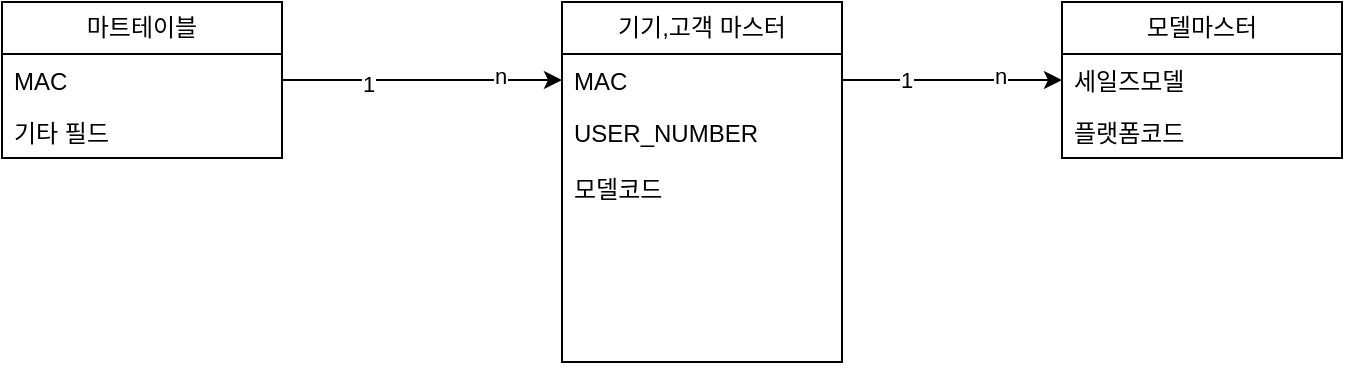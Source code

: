 <mxfile version="24.5.3" type="github">
  <diagram name="페이지-1" id="nMhM0KSZEZyB57PjE_ng">
    <mxGraphModel dx="2251" dy="786" grid="1" gridSize="10" guides="1" tooltips="1" connect="1" arrows="1" fold="1" page="1" pageScale="1" pageWidth="827" pageHeight="1169" math="0" shadow="0">
      <root>
        <mxCell id="0" />
        <mxCell id="1" parent="0" />
        <mxCell id="OQQWJWnoJwFwDdiUtq5j-1" value="마트테이블" style="swimlane;fontStyle=0;childLayout=stackLayout;horizontal=1;startSize=26;fillColor=none;horizontalStack=0;resizeParent=1;resizeParentMax=0;resizeLast=0;collapsible=1;marginBottom=0;whiteSpace=wrap;html=1;" vertex="1" parent="1">
          <mxGeometry x="50" y="220" width="140" height="78" as="geometry" />
        </mxCell>
        <mxCell id="OQQWJWnoJwFwDdiUtq5j-2" value="MAC" style="text;strokeColor=none;fillColor=none;align=left;verticalAlign=top;spacingLeft=4;spacingRight=4;overflow=hidden;rotatable=0;points=[[0,0.5],[1,0.5]];portConstraint=eastwest;whiteSpace=wrap;html=1;" vertex="1" parent="OQQWJWnoJwFwDdiUtq5j-1">
          <mxGeometry y="26" width="140" height="26" as="geometry" />
        </mxCell>
        <mxCell id="OQQWJWnoJwFwDdiUtq5j-4" value="기타 필드" style="text;strokeColor=none;fillColor=none;align=left;verticalAlign=top;spacingLeft=4;spacingRight=4;overflow=hidden;rotatable=0;points=[[0,0.5],[1,0.5]];portConstraint=eastwest;whiteSpace=wrap;html=1;" vertex="1" parent="OQQWJWnoJwFwDdiUtq5j-1">
          <mxGeometry y="52" width="140" height="26" as="geometry" />
        </mxCell>
        <mxCell id="OQQWJWnoJwFwDdiUtq5j-5" value="기기,고객 마스터" style="swimlane;fontStyle=0;childLayout=stackLayout;horizontal=1;startSize=26;fillColor=none;horizontalStack=0;resizeParent=1;resizeParentMax=0;resizeLast=0;collapsible=1;marginBottom=0;whiteSpace=wrap;html=1;" vertex="1" parent="1">
          <mxGeometry x="330" y="220" width="140" height="180" as="geometry" />
        </mxCell>
        <mxCell id="OQQWJWnoJwFwDdiUtq5j-6" value="MAC" style="text;strokeColor=none;fillColor=none;align=left;verticalAlign=top;spacingLeft=4;spacingRight=4;overflow=hidden;rotatable=0;points=[[0,0.5],[1,0.5]];portConstraint=eastwest;whiteSpace=wrap;html=1;" vertex="1" parent="OQQWJWnoJwFwDdiUtq5j-5">
          <mxGeometry y="26" width="140" height="26" as="geometry" />
        </mxCell>
        <mxCell id="OQQWJWnoJwFwDdiUtq5j-7" value="USER_NUMBER" style="text;strokeColor=none;fillColor=none;align=left;verticalAlign=top;spacingLeft=4;spacingRight=4;overflow=hidden;rotatable=0;points=[[0,0.5],[1,0.5]];portConstraint=eastwest;whiteSpace=wrap;html=1;" vertex="1" parent="OQQWJWnoJwFwDdiUtq5j-5">
          <mxGeometry y="52" width="140" height="128" as="geometry" />
        </mxCell>
        <mxCell id="OQQWJWnoJwFwDdiUtq5j-12" style="edgeStyle=orthogonalEdgeStyle;rounded=0;orthogonalLoop=1;jettySize=auto;html=1;entryX=0;entryY=0.5;entryDx=0;entryDy=0;" edge="1" parent="1" source="OQQWJWnoJwFwDdiUtq5j-2" target="OQQWJWnoJwFwDdiUtq5j-6">
          <mxGeometry relative="1" as="geometry" />
        </mxCell>
        <mxCell id="OQQWJWnoJwFwDdiUtq5j-13" value="1" style="edgeLabel;html=1;align=center;verticalAlign=middle;resizable=0;points=[];" vertex="1" connectable="0" parent="OQQWJWnoJwFwDdiUtq5j-12">
          <mxGeometry x="-0.386" y="-2" relative="1" as="geometry">
            <mxPoint as="offset" />
          </mxGeometry>
        </mxCell>
        <mxCell id="OQQWJWnoJwFwDdiUtq5j-14" value="n" style="edgeLabel;html=1;align=center;verticalAlign=middle;resizable=0;points=[];" vertex="1" connectable="0" parent="OQQWJWnoJwFwDdiUtq5j-12">
          <mxGeometry x="0.557" y="2" relative="1" as="geometry">
            <mxPoint as="offset" />
          </mxGeometry>
        </mxCell>
        <mxCell id="OQQWJWnoJwFwDdiUtq5j-15" value="모델마스터" style="swimlane;fontStyle=0;childLayout=stackLayout;horizontal=1;startSize=26;fillColor=none;horizontalStack=0;resizeParent=1;resizeParentMax=0;resizeLast=0;collapsible=1;marginBottom=0;whiteSpace=wrap;html=1;" vertex="1" parent="1">
          <mxGeometry x="580" y="220" width="140" height="78" as="geometry" />
        </mxCell>
        <mxCell id="OQQWJWnoJwFwDdiUtq5j-16" value="세일즈모델" style="text;strokeColor=none;fillColor=none;align=left;verticalAlign=top;spacingLeft=4;spacingRight=4;overflow=hidden;rotatable=0;points=[[0,0.5],[1,0.5]];portConstraint=eastwest;whiteSpace=wrap;html=1;" vertex="1" parent="OQQWJWnoJwFwDdiUtq5j-15">
          <mxGeometry y="26" width="140" height="26" as="geometry" />
        </mxCell>
        <mxCell id="OQQWJWnoJwFwDdiUtq5j-17" value="플랫폼코드" style="text;strokeColor=none;fillColor=none;align=left;verticalAlign=top;spacingLeft=4;spacingRight=4;overflow=hidden;rotatable=0;points=[[0,0.5],[1,0.5]];portConstraint=eastwest;whiteSpace=wrap;html=1;" vertex="1" parent="OQQWJWnoJwFwDdiUtq5j-15">
          <mxGeometry y="52" width="140" height="26" as="geometry" />
        </mxCell>
        <mxCell id="OQQWJWnoJwFwDdiUtq5j-18" style="edgeStyle=orthogonalEdgeStyle;rounded=0;orthogonalLoop=1;jettySize=auto;html=1;" edge="1" parent="1" source="OQQWJWnoJwFwDdiUtq5j-6" target="OQQWJWnoJwFwDdiUtq5j-16">
          <mxGeometry relative="1" as="geometry" />
        </mxCell>
        <mxCell id="OQQWJWnoJwFwDdiUtq5j-19" value="1" style="edgeLabel;html=1;align=center;verticalAlign=middle;resizable=0;points=[];" vertex="1" connectable="0" parent="OQQWJWnoJwFwDdiUtq5j-18">
          <mxGeometry x="-0.418" relative="1" as="geometry">
            <mxPoint as="offset" />
          </mxGeometry>
        </mxCell>
        <mxCell id="OQQWJWnoJwFwDdiUtq5j-20" value="n" style="edgeLabel;html=1;align=center;verticalAlign=middle;resizable=0;points=[];" vertex="1" connectable="0" parent="OQQWJWnoJwFwDdiUtq5j-18">
          <mxGeometry x="0.436" y="2" relative="1" as="geometry">
            <mxPoint as="offset" />
          </mxGeometry>
        </mxCell>
        <mxCell id="OQQWJWnoJwFwDdiUtq5j-27" value="모델코드" style="text;strokeColor=none;fillColor=none;align=left;verticalAlign=top;spacingLeft=4;spacingRight=4;overflow=hidden;rotatable=0;points=[[0,0.5],[1,0.5]];portConstraint=eastwest;whiteSpace=wrap;html=1;" vertex="1" parent="1">
          <mxGeometry x="330" y="300" width="140" height="28" as="geometry" />
        </mxCell>
      </root>
    </mxGraphModel>
  </diagram>
</mxfile>
